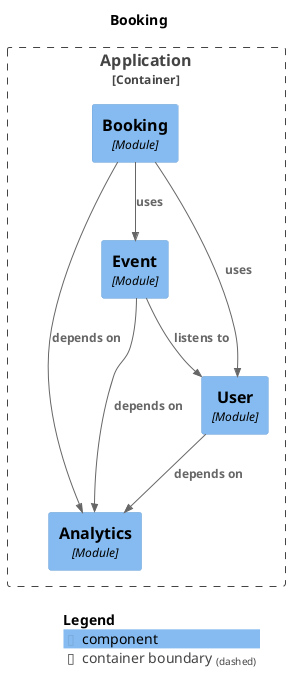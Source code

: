 @startuml
set separator none
title Booking

top to bottom direction

!include <C4/C4>
!include <C4/C4_Context>
!include <C4/C4_Component>

Container_Boundary("Application.Application_boundary", "Application", $tags="") {
  Component(Application.Application.Analytics, "Analytics", $techn="Module", $descr="", $tags="", $link="")
  Component(Application.Application.Booking, "Booking", $techn="Module", $descr="", $tags="", $link="")
  Component(Application.Application.Event, "Event", $techn="Module", $descr="", $tags="", $link="")
  Component(Application.Application.User, "User", $techn="Module", $descr="", $tags="", $link="")
}

Rel(Application.Application.User, Application.Application.Analytics, "depends on", $techn="", $tags="", $link="")
Rel(Application.Application.Event, Application.Application.User, "listens to", $techn="", $tags="", $link="")
Rel(Application.Application.Event, Application.Application.Analytics, "depends on", $techn="", $tags="", $link="")
Rel(Application.Application.Booking, Application.Application.Analytics, "depends on", $techn="", $tags="", $link="")
Rel(Application.Application.Booking, Application.Application.Event, "uses", $techn="", $tags="", $link="")
Rel(Application.Application.Booking, Application.Application.User, "uses", $techn="", $tags="", $link="")

SHOW_LEGEND(true)
@enduml